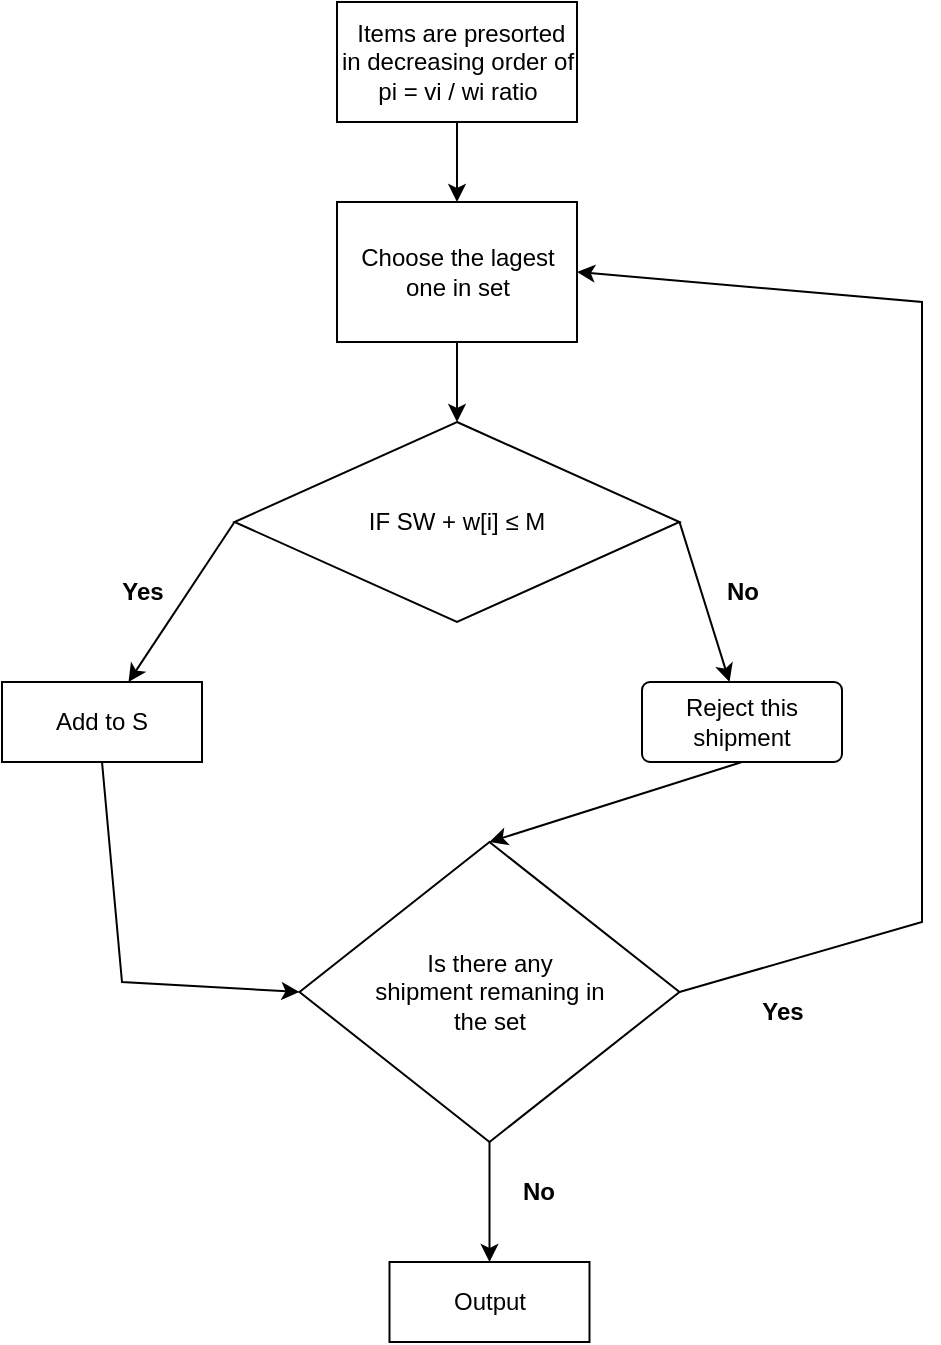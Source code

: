 <mxfile version="20.2.3" type="device"><diagram id="6NHLAlwCGvbDcfwL7CO4" name="Page-1"><mxGraphModel dx="1185" dy="721" grid="1" gridSize="10" guides="1" tooltips="1" connect="1" arrows="1" fold="1" page="1" pageScale="1" pageWidth="850" pageHeight="1100" math="0" shadow="0"><root><mxCell id="0"/><mxCell id="1" parent="0"/><mxCell id="7EUVxS-O3PqUvPykWZjY-3" value="&amp;nbsp;Items are presorted in decreasing order of pi = vi / wi ratio" style="rounded=0;whiteSpace=wrap;html=1;" vertex="1" parent="1"><mxGeometry x="347.5" y="130" width="120" height="60" as="geometry"/></mxCell><mxCell id="7EUVxS-O3PqUvPykWZjY-4" value="Choose the lagest one in set" style="rounded=0;whiteSpace=wrap;html=1;" vertex="1" parent="1"><mxGeometry x="347.5" y="230" width="120" height="70" as="geometry"/></mxCell><mxCell id="7EUVxS-O3PqUvPykWZjY-5" value="" style="endArrow=classic;html=1;rounded=0;exitX=0.5;exitY=1;exitDx=0;exitDy=0;entryX=0.5;entryY=0;entryDx=0;entryDy=0;" edge="1" parent="1" source="7EUVxS-O3PqUvPykWZjY-3" target="7EUVxS-O3PqUvPykWZjY-4"><mxGeometry width="50" height="50" relative="1" as="geometry"><mxPoint x="370" y="510" as="sourcePoint"/><mxPoint x="408" y="260" as="targetPoint"/></mxGeometry></mxCell><mxCell id="7EUVxS-O3PqUvPykWZjY-6" value="IF SW + w[i]&amp;nbsp;≤ M" style="shape=rhombus;perimeter=rhombusPerimeter;whiteSpace=wrap;html=1;align=center;" vertex="1" parent="1"><mxGeometry x="296.25" y="340" width="222.5" height="100" as="geometry"/></mxCell><mxCell id="7EUVxS-O3PqUvPykWZjY-8" value="Add to S" style="whiteSpace=wrap;html=1;align=center;" vertex="1" parent="1"><mxGeometry x="180" y="470" width="100" height="40" as="geometry"/></mxCell><mxCell id="7EUVxS-O3PqUvPykWZjY-9" value="" style="endArrow=classic;html=1;rounded=0;exitX=0.5;exitY=1;exitDx=0;exitDy=0;entryX=0.5;entryY=0;entryDx=0;entryDy=0;" edge="1" parent="1" source="7EUVxS-O3PqUvPykWZjY-4" target="7EUVxS-O3PqUvPykWZjY-6"><mxGeometry width="50" height="50" relative="1" as="geometry"><mxPoint x="370" y="500" as="sourcePoint"/><mxPoint x="420" y="450" as="targetPoint"/></mxGeometry></mxCell><mxCell id="7EUVxS-O3PqUvPykWZjY-10" value="Is there any &lt;br&gt;shipment remaning in &lt;br&gt;the set" style="shape=rhombus;perimeter=rhombusPerimeter;whiteSpace=wrap;html=1;align=center;" vertex="1" parent="1"><mxGeometry x="328.75" y="550" width="190" height="150" as="geometry"/></mxCell><mxCell id="7EUVxS-O3PqUvPykWZjY-11" value="" style="endArrow=classic;html=1;rounded=0;exitX=0.5;exitY=1;exitDx=0;exitDy=0;entryX=0;entryY=0.5;entryDx=0;entryDy=0;" edge="1" parent="1" source="7EUVxS-O3PqUvPykWZjY-8" target="7EUVxS-O3PqUvPykWZjY-10"><mxGeometry width="50" height="50" relative="1" as="geometry"><mxPoint x="370" y="500" as="sourcePoint"/><mxPoint x="280" y="600" as="targetPoint"/><Array as="points"><mxPoint x="240" y="620"/></Array></mxGeometry></mxCell><mxCell id="7EUVxS-O3PqUvPykWZjY-12" value="" style="endArrow=classic;html=1;rounded=0;exitX=1;exitY=0.5;exitDx=0;exitDy=0;entryX=1;entryY=0.5;entryDx=0;entryDy=0;" edge="1" parent="1" source="7EUVxS-O3PqUvPykWZjY-10" target="7EUVxS-O3PqUvPykWZjY-4"><mxGeometry width="50" height="50" relative="1" as="geometry"><mxPoint x="370" y="500" as="sourcePoint"/><mxPoint x="520" y="540" as="targetPoint"/><Array as="points"><mxPoint x="640" y="590"/><mxPoint x="640" y="280"/></Array></mxGeometry></mxCell><mxCell id="7EUVxS-O3PqUvPykWZjY-13" value="Reject this shipment" style="rounded=1;arcSize=10;whiteSpace=wrap;html=1;align=center;" vertex="1" parent="1"><mxGeometry x="500" y="470" width="100" height="40" as="geometry"/></mxCell><mxCell id="7EUVxS-O3PqUvPykWZjY-15" value="" style="endArrow=classic;html=1;rounded=0;exitX=0.5;exitY=1;exitDx=0;exitDy=0;entryX=0.5;entryY=0;entryDx=0;entryDy=0;" edge="1" parent="1" source="7EUVxS-O3PqUvPykWZjY-13" target="7EUVxS-O3PqUvPykWZjY-10"><mxGeometry width="50" height="50" relative="1" as="geometry"><mxPoint x="370" y="490" as="sourcePoint"/><mxPoint x="420" y="440" as="targetPoint"/><Array as="points"/></mxGeometry></mxCell><mxCell id="7EUVxS-O3PqUvPykWZjY-16" value="" style="endArrow=classic;html=1;rounded=0;exitX=0.5;exitY=1;exitDx=0;exitDy=0;entryX=0.5;entryY=0;entryDx=0;entryDy=0;" edge="1" parent="1" source="7EUVxS-O3PqUvPykWZjY-10" target="7EUVxS-O3PqUvPykWZjY-17"><mxGeometry width="50" height="50" relative="1" as="geometry"><mxPoint x="350" y="530" as="sourcePoint"/><mxPoint x="408" y="670" as="targetPoint"/></mxGeometry></mxCell><mxCell id="7EUVxS-O3PqUvPykWZjY-17" value="Output" style="whiteSpace=wrap;html=1;align=center;" vertex="1" parent="1"><mxGeometry x="373.75" y="760" width="100" height="40" as="geometry"/></mxCell><mxCell id="7EUVxS-O3PqUvPykWZjY-18" value="&lt;b&gt;Yes&lt;/b&gt;" style="text;html=1;align=center;verticalAlign=middle;resizable=0;points=[];autosize=1;strokeColor=none;fillColor=none;" vertex="1" parent="1"><mxGeometry x="230" y="410" width="40" height="30" as="geometry"/></mxCell><mxCell id="7EUVxS-O3PqUvPykWZjY-19" value="&lt;b&gt;No&lt;/b&gt;" style="text;html=1;align=center;verticalAlign=middle;resizable=0;points=[];autosize=1;strokeColor=none;fillColor=none;" vertex="1" parent="1"><mxGeometry x="530" y="410" width="40" height="30" as="geometry"/></mxCell><mxCell id="7EUVxS-O3PqUvPykWZjY-20" value="&lt;b&gt;Yes&lt;/b&gt;" style="text;html=1;align=center;verticalAlign=middle;resizable=0;points=[];autosize=1;strokeColor=none;fillColor=none;" vertex="1" parent="1"><mxGeometry x="550" y="620" width="40" height="30" as="geometry"/></mxCell><mxCell id="7EUVxS-O3PqUvPykWZjY-21" value="&lt;b&gt;No&lt;/b&gt;" style="text;html=1;align=center;verticalAlign=middle;resizable=0;points=[];autosize=1;strokeColor=none;fillColor=none;" vertex="1" parent="1"><mxGeometry x="427.5" y="710" width="40" height="30" as="geometry"/></mxCell><mxCell id="7EUVxS-O3PqUvPykWZjY-22" value="" style="endArrow=classic;html=1;rounded=0;exitX=1;exitY=0.5;exitDx=0;exitDy=0;" edge="1" parent="1" source="7EUVxS-O3PqUvPykWZjY-6" target="7EUVxS-O3PqUvPykWZjY-13"><mxGeometry width="50" height="50" relative="1" as="geometry"><mxPoint x="350" y="510" as="sourcePoint"/><mxPoint x="400" y="460" as="targetPoint"/></mxGeometry></mxCell><mxCell id="7EUVxS-O3PqUvPykWZjY-23" value="" style="endArrow=classic;html=1;rounded=0;exitX=0;exitY=0.5;exitDx=0;exitDy=0;" edge="1" parent="1" source="7EUVxS-O3PqUvPykWZjY-6" target="7EUVxS-O3PqUvPykWZjY-8"><mxGeometry width="50" height="50" relative="1" as="geometry"><mxPoint x="350" y="510" as="sourcePoint"/><mxPoint x="400" y="460" as="targetPoint"/></mxGeometry></mxCell></root></mxGraphModel></diagram></mxfile>